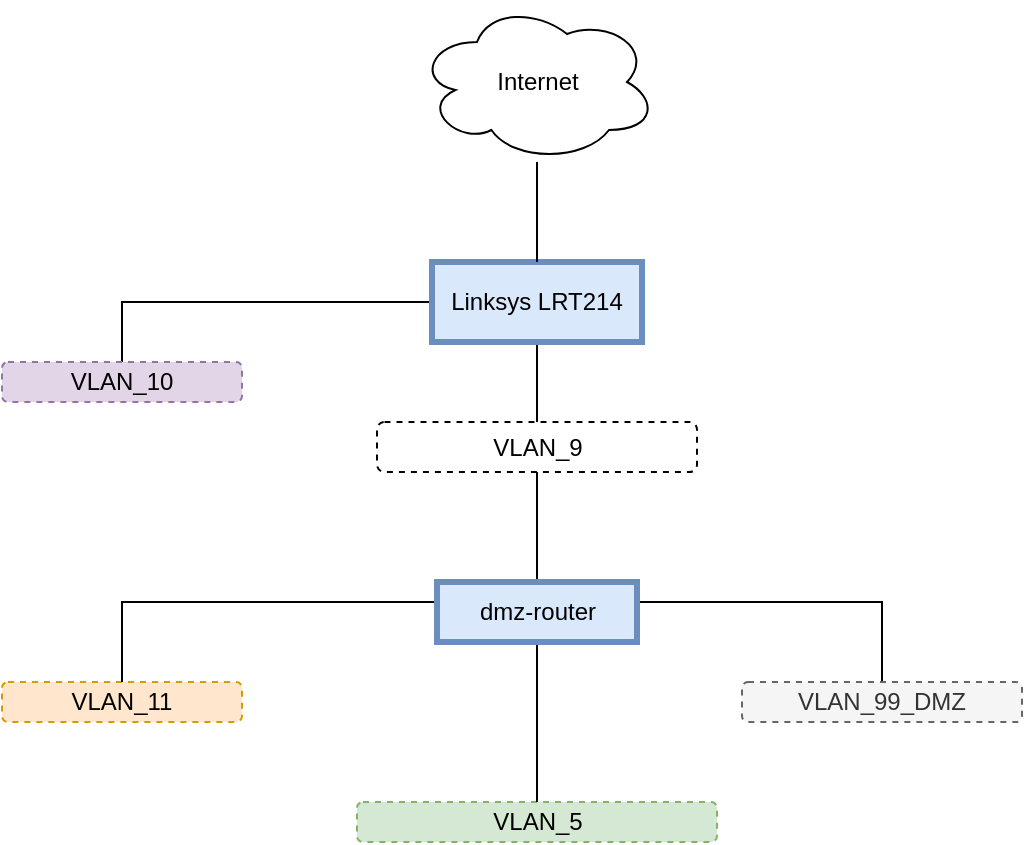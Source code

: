 <mxfile version="28.2.7" pages="3">
  <diagram name="NETWORK" id="A5-di1jbfSgZtlbiAxzU">
    <mxGraphModel dx="1245" dy="974" grid="1" gridSize="10" guides="1" tooltips="1" connect="1" arrows="1" fold="1" page="1" pageScale="1" pageWidth="827" pageHeight="1169" math="0" shadow="0">
      <root>
        <mxCell id="0" />
        <mxCell id="1" parent="0" />
        <mxCell id="GGMlQo3JAWAbgcUU_75u-1" value="&lt;div&gt;Internet&lt;/div&gt;" style="ellipse;shape=cloud;whiteSpace=wrap;html=1;" parent="1" vertex="1">
          <mxGeometry x="337.5" y="30" width="120" height="80" as="geometry" />
        </mxCell>
        <mxCell id="nOJs0ttcWJyxmX2IfKug-4" style="edgeStyle=orthogonalEdgeStyle;rounded=0;orthogonalLoop=1;jettySize=auto;html=1;endArrow=none;endFill=0;" parent="1" source="GGMlQo3JAWAbgcUU_75u-2" target="nOJs0ttcWJyxmX2IfKug-3" edge="1">
          <mxGeometry relative="1" as="geometry" />
        </mxCell>
        <mxCell id="nOJs0ttcWJyxmX2IfKug-17" style="edgeStyle=orthogonalEdgeStyle;rounded=0;orthogonalLoop=1;jettySize=auto;html=1;endArrow=none;endFill=0;" parent="1" source="GGMlQo3JAWAbgcUU_75u-2" target="nOJs0ttcWJyxmX2IfKug-6" edge="1">
          <mxGeometry relative="1" as="geometry" />
        </mxCell>
        <mxCell id="GGMlQo3JAWAbgcUU_75u-2" value="Linksys&amp;nbsp;LRT214" style="rounded=0;whiteSpace=wrap;html=1;fillColor=#dae8fc;strokeColor=#6c8ebf;strokeWidth=3;" parent="1" vertex="1">
          <mxGeometry x="345" y="160" width="105" height="40" as="geometry" />
        </mxCell>
        <mxCell id="Ashis0YqYYxl_0CrlUdH-1" value="" style="endArrow=none;html=1;rounded=0;" parent="1" source="GGMlQo3JAWAbgcUU_75u-2" target="GGMlQo3JAWAbgcUU_75u-1" edge="1">
          <mxGeometry width="50" height="50" relative="1" as="geometry">
            <mxPoint x="540" y="180" as="sourcePoint" />
            <mxPoint x="640" y="120" as="targetPoint" />
          </mxGeometry>
        </mxCell>
        <mxCell id="nOJs0ttcWJyxmX2IfKug-1" value="&lt;div&gt;VLAN_5&lt;/div&gt;" style="rounded=1;whiteSpace=wrap;html=1;fillColor=#d5e8d4;strokeColor=#82b366;dashed=1;" parent="1" vertex="1">
          <mxGeometry x="307.5" y="430" width="180" height="20" as="geometry" />
        </mxCell>
        <mxCell id="nOJs0ttcWJyxmX2IfKug-3" value="VLAN_10" style="rounded=1;whiteSpace=wrap;html=1;fillColor=#e1d5e7;strokeColor=#9673a6;gradientColor=none;dashed=1;" parent="1" vertex="1">
          <mxGeometry x="130" y="210" width="120" height="20" as="geometry" />
        </mxCell>
        <mxCell id="nOJs0ttcWJyxmX2IfKug-5" value="VLAN_11" style="rounded=1;whiteSpace=wrap;html=1;fillColor=#ffe6cc;strokeColor=#d79b00;dashed=1;" parent="1" vertex="1">
          <mxGeometry x="130" y="370" width="120" height="20" as="geometry" />
        </mxCell>
        <mxCell id="nOJs0ttcWJyxmX2IfKug-18" style="edgeStyle=orthogonalEdgeStyle;rounded=0;orthogonalLoop=1;jettySize=auto;html=1;endArrow=none;endFill=0;" parent="1" source="nOJs0ttcWJyxmX2IfKug-6" target="nOJs0ttcWJyxmX2IfKug-10" edge="1">
          <mxGeometry relative="1" as="geometry" />
        </mxCell>
        <mxCell id="nOJs0ttcWJyxmX2IfKug-6" value="VLAN_9" style="rounded=1;whiteSpace=wrap;html=1;dashed=1;" parent="1" vertex="1">
          <mxGeometry x="317.5" y="240" width="160" height="25" as="geometry" />
        </mxCell>
        <mxCell id="nOJs0ttcWJyxmX2IfKug-13" style="edgeStyle=orthogonalEdgeStyle;rounded=0;orthogonalLoop=1;jettySize=auto;html=1;endArrow=none;endFill=0;" parent="1" source="nOJs0ttcWJyxmX2IfKug-10" target="nOJs0ttcWJyxmX2IfKug-5" edge="1">
          <mxGeometry relative="1" as="geometry">
            <Array as="points">
              <mxPoint x="290" y="330" />
              <mxPoint x="290" y="330" />
            </Array>
          </mxGeometry>
        </mxCell>
        <mxCell id="nOJs0ttcWJyxmX2IfKug-22" style="edgeStyle=orthogonalEdgeStyle;rounded=0;orthogonalLoop=1;jettySize=auto;html=1;endArrow=none;endFill=0;" parent="1" source="nOJs0ttcWJyxmX2IfKug-10" target="nOJs0ttcWJyxmX2IfKug-19" edge="1">
          <mxGeometry relative="1" as="geometry">
            <Array as="points">
              <mxPoint x="570" y="330" />
            </Array>
          </mxGeometry>
        </mxCell>
        <mxCell id="3rA_MVom_MU4xYDFRrDd-1" style="edgeStyle=orthogonalEdgeStyle;rounded=0;orthogonalLoop=1;jettySize=auto;html=1;endArrow=none;endFill=0;" edge="1" parent="1" source="nOJs0ttcWJyxmX2IfKug-10" target="nOJs0ttcWJyxmX2IfKug-1">
          <mxGeometry relative="1" as="geometry" />
        </mxCell>
        <mxCell id="nOJs0ttcWJyxmX2IfKug-10" value="dmz-router" style="rounded=0;whiteSpace=wrap;html=1;strokeWidth=3;fillColor=#dae8fc;strokeColor=#6c8ebf;" parent="1" vertex="1">
          <mxGeometry x="347.5" y="320" width="100" height="30" as="geometry" />
        </mxCell>
        <mxCell id="nOJs0ttcWJyxmX2IfKug-19" value="&lt;div&gt;VLAN_99_DMZ&lt;/div&gt;" style="rounded=1;whiteSpace=wrap;html=1;dashed=1;fillColor=#f5f5f5;fontColor=#333333;strokeColor=#666666;" parent="1" vertex="1">
          <mxGeometry x="500" y="370" width="140" height="20" as="geometry" />
        </mxCell>
      </root>
    </mxGraphModel>
  </diagram>
  <diagram id="BvpbmBsT-GS0KtW41lCO" name="Knut Overview">
    <mxGraphModel dx="1245" dy="974" grid="1" gridSize="10" guides="1" tooltips="1" connect="1" arrows="1" fold="1" page="1" pageScale="1" pageWidth="1169" pageHeight="827" math="0" shadow="0">
      <root>
        <mxCell id="0" />
        <mxCell id="1" parent="0" />
        <mxCell id="s3CCRxZcd6HHJHEIpzvw-1" value="&lt;div&gt;Visual Arkiv&lt;/div&gt;&lt;div&gt;databas&lt;/div&gt;" style="shape=cylinder3;whiteSpace=wrap;html=1;boundedLbl=1;backgroundOutline=1;size=15;fillColor=#ffe6cc;strokeColor=#d79b00;strokeWidth=3;fontStyle=1;shadow=1;" vertex="1" parent="1">
          <mxGeometry x="130" y="590" width="105" height="70" as="geometry" />
        </mxCell>
        <mxCell id="s3CCRxZcd6HHJHEIpzvw-2" value="Importmapp" style="rounded=1;whiteSpace=wrap;html=1;fillColor=#dae8fc;strokeColor=#6c8ebf;strokeWidth=3;fontStyle=1;shadow=1;" vertex="1" parent="1">
          <mxGeometry x="295" y="440" width="85" height="44" as="geometry" />
        </mxCell>
        <mxCell id="s3CCRxZcd6HHJHEIpzvw-24" style="edgeStyle=orthogonalEdgeStyle;rounded=0;orthogonalLoop=1;jettySize=auto;html=1;" edge="1" parent="1" source="s3CCRxZcd6HHJHEIpzvw-3" target="s3CCRxZcd6HHJHEIpzvw-23">
          <mxGeometry relative="1" as="geometry" />
        </mxCell>
        <mxCell id="s3CCRxZcd6HHJHEIpzvw-25" style="edgeStyle=orthogonalEdgeStyle;rounded=0;orthogonalLoop=1;jettySize=auto;html=1;" edge="1" parent="1" source="s3CCRxZcd6HHJHEIpzvw-3" target="s3CCRxZcd6HHJHEIpzvw-22">
          <mxGeometry relative="1" as="geometry">
            <Array as="points">
              <mxPoint x="760" y="503" />
              <mxPoint x="840" y="503" />
            </Array>
          </mxGeometry>
        </mxCell>
        <mxCell id="s3CCRxZcd6HHJHEIpzvw-3" value="KNUT + UV" style="rounded=1;strokeWidth=3;shadow=1;fillColor=#dae8fc;strokeColor=#6c8ebf;fontStyle=1;" vertex="1" parent="1">
          <mxGeometry x="690" y="440" width="140" height="36" as="geometry" />
        </mxCell>
        <mxCell id="s3CCRxZcd6HHJHEIpzvw-5" style="edgeStyle=orthogonalEdgeStyle;rounded=0;orthogonalLoop=1;jettySize=auto;html=1;shadow=1;strokeWidth=2;curved=1;" edge="1" parent="1" source="s3CCRxZcd6HHJHEIpzvw-4" target="s3CCRxZcd6HHJHEIpzvw-1">
          <mxGeometry relative="1" as="geometry">
            <Array as="points">
              <mxPoint x="133" y="640" />
            </Array>
          </mxGeometry>
        </mxCell>
        <mxCell id="s3CCRxZcd6HHJHEIpzvw-6" style="edgeStyle=orthogonalEdgeStyle;rounded=0;orthogonalLoop=1;jettySize=auto;html=1;shadow=1;curved=1;strokeWidth=2;endArrow=none;endFill=0;startArrow=classic;startFill=1;" edge="1" parent="1" source="s3CCRxZcd6HHJHEIpzvw-4" target="s3CCRxZcd6HHJHEIpzvw-2">
          <mxGeometry relative="1" as="geometry">
            <mxPoint x="410" y="580" as="sourcePoint" />
            <mxPoint x="450" y="410" as="targetPoint" />
            <Array as="points">
              <mxPoint x="370" y="540" />
              <mxPoint x="338" y="540" />
            </Array>
          </mxGeometry>
        </mxCell>
        <mxCell id="s3CCRxZcd6HHJHEIpzvw-8" style="edgeStyle=orthogonalEdgeStyle;rounded=0;orthogonalLoop=1;jettySize=auto;html=1;strokeWidth=2;shadow=1;curved=1;" edge="1" parent="1" source="s3CCRxZcd6HHJHEIpzvw-4" target="s3CCRxZcd6HHJHEIpzvw-7">
          <mxGeometry relative="1" as="geometry">
            <Array as="points">
              <mxPoint x="560" y="640" />
            </Array>
          </mxGeometry>
        </mxCell>
        <mxCell id="s3CCRxZcd6HHJHEIpzvw-10" style="edgeStyle=orthogonalEdgeStyle;rounded=0;orthogonalLoop=1;jettySize=auto;html=1;strokeWidth=2;shadow=1;curved=1;" edge="1" parent="1" source="s3CCRxZcd6HHJHEIpzvw-4" target="s3CCRxZcd6HHJHEIpzvw-9">
          <mxGeometry relative="1" as="geometry">
            <Array as="points">
              <mxPoint x="380" y="750" />
            </Array>
          </mxGeometry>
        </mxCell>
        <mxCell id="s3CCRxZcd6HHJHEIpzvw-4" value="Tjänst för import av bilder" style="rounded=1;whiteSpace=wrap;html=1;fontStyle=1;strokeWidth=3;fontSize=14;fillColor=#f5f5f5;fontColor=#333333;strokeColor=#666666;glass=0;shadow=1;" vertex="1" parent="1">
          <mxGeometry x="290" y="600" width="150" height="60" as="geometry" />
        </mxCell>
        <mxCell id="s3CCRxZcd6HHJHEIpzvw-7" value="&lt;div&gt;VVV databas&lt;/div&gt;" style="shape=cylinder3;whiteSpace=wrap;html=1;boundedLbl=1;backgroundOutline=1;size=15;fillColor=#ffe6cc;strokeColor=#d79b00;strokeWidth=3;fontStyle=1" vertex="1" parent="1">
          <mxGeometry x="510" y="600" width="60" height="80" as="geometry" />
        </mxCell>
        <mxCell id="s3CCRxZcd6HHJHEIpzvw-9" value="iRODS" style="ellipse;whiteSpace=wrap;html=1;fontStyle=1;fontSize=14;strokeWidth=3;fillColor=#e1d5e7;strokeColor=#9673a6;shadow=1;" vertex="1" parent="1">
          <mxGeometry x="480" y="710" width="120" height="80" as="geometry" />
        </mxCell>
        <mxCell id="s3CCRxZcd6HHJHEIpzvw-13" style="edgeStyle=orthogonalEdgeStyle;rounded=0;orthogonalLoop=1;jettySize=auto;html=1;strokeWidth=2;shadow=1;curved=1;startArrow=none;startFill=0;" edge="1" parent="1" source="s3CCRxZcd6HHJHEIpzvw-11" target="s3CCRxZcd6HHJHEIpzvw-1">
          <mxGeometry relative="1" as="geometry" />
        </mxCell>
        <mxCell id="s3CCRxZcd6HHJHEIpzvw-11" value="&lt;div&gt;Visual Arkiv&lt;/div&gt;" style="whiteSpace=wrap;html=1;aspect=fixed;strokeWidth=3;fillColor=#dae8fc;strokeColor=#6c8ebf;shadow=1;rounded=1;fontStyle=1" vertex="1" parent="1">
          <mxGeometry x="150.5" y="420" width="64" height="64" as="geometry" />
        </mxCell>
        <mxCell id="s3CCRxZcd6HHJHEIpzvw-12" value="" style="endArrow=none;dashed=1;html=1;rounded=0;strokeWidth=3;" edge="1" parent="1">
          <mxGeometry width="50" height="50" relative="1" as="geometry">
            <mxPoint x="90" y="494" as="sourcePoint" />
            <mxPoint x="940" y="494" as="targetPoint" />
          </mxGeometry>
        </mxCell>
        <mxCell id="s3CCRxZcd6HHJHEIpzvw-20" style="edgeStyle=orthogonalEdgeStyle;rounded=0;orthogonalLoop=1;jettySize=auto;html=1;strokeWidth=2;curved=1;" edge="1" parent="1" source="s3CCRxZcd6HHJHEIpzvw-15" target="s3CCRxZcd6HHJHEIpzvw-7">
          <mxGeometry relative="1" as="geometry">
            <Array as="points">
              <mxPoint x="630" y="630" />
              <mxPoint x="630" y="630" />
            </Array>
          </mxGeometry>
        </mxCell>
        <mxCell id="s3CCRxZcd6HHJHEIpzvw-26" style="edgeStyle=orthogonalEdgeStyle;rounded=0;orthogonalLoop=1;jettySize=auto;html=1;strokeWidth=2;" edge="1" parent="1" source="s3CCRxZcd6HHJHEIpzvw-15" target="s3CCRxZcd6HHJHEIpzvw-23">
          <mxGeometry relative="1" as="geometry" />
        </mxCell>
        <mxCell id="s3CCRxZcd6HHJHEIpzvw-28" style="edgeStyle=orthogonalEdgeStyle;rounded=0;orthogonalLoop=1;jettySize=auto;html=1;curved=1;strokeWidth=2;" edge="1" parent="1" source="s3CCRxZcd6HHJHEIpzvw-15" target="s3CCRxZcd6HHJHEIpzvw-21">
          <mxGeometry relative="1" as="geometry" />
        </mxCell>
        <mxCell id="s3CCRxZcd6HHJHEIpzvw-15" value="VVV-tjänst" style="rounded=1;whiteSpace=wrap;html=1;fontStyle=1;strokeWidth=3;fontSize=14;fillColor=#f5f5f5;fontColor=#333333;strokeColor=#666666;glass=0;shadow=1;" vertex="1" parent="1">
          <mxGeometry x="635" y="595" width="110" height="60" as="geometry" />
        </mxCell>
        <mxCell id="s3CCRxZcd6HHJHEIpzvw-17" style="edgeStyle=orthogonalEdgeStyle;rounded=0;orthogonalLoop=1;jettySize=auto;html=1;dashed=1;dashPattern=8 8;curved=1;" edge="1" parent="1" source="s3CCRxZcd6HHJHEIpzvw-16" target="s3CCRxZcd6HHJHEIpzvw-11">
          <mxGeometry relative="1" as="geometry" />
        </mxCell>
        <mxCell id="s3CCRxZcd6HHJHEIpzvw-18" style="edgeStyle=orthogonalEdgeStyle;rounded=0;orthogonalLoop=1;jettySize=auto;html=1;curved=1;dashed=1;dashPattern=8 8;" edge="1" parent="1" source="s3CCRxZcd6HHJHEIpzvw-16" target="s3CCRxZcd6HHJHEIpzvw-2">
          <mxGeometry relative="1" as="geometry" />
        </mxCell>
        <mxCell id="s3CCRxZcd6HHJHEIpzvw-19" style="edgeStyle=orthogonalEdgeStyle;rounded=0;orthogonalLoop=1;jettySize=auto;html=1;curved=1;dashed=1;dashPattern=8 8;" edge="1" parent="1" source="s3CCRxZcd6HHJHEIpzvw-16" target="s3CCRxZcd6HHJHEIpzvw-3">
          <mxGeometry relative="1" as="geometry">
            <Array as="points">
              <mxPoint x="760" y="320" />
            </Array>
          </mxGeometry>
        </mxCell>
        <mxCell id="s3CCRxZcd6HHJHEIpzvw-16" value="Arkivarie" style="shape=umlActor;verticalLabelPosition=bottom;verticalAlign=top;html=1;outlineConnect=0;fontStyle=1;strokeWidth=2;shadow=1;perimeterSpacing=0;" vertex="1" parent="1">
          <mxGeometry x="510" y="290" width="30" height="60" as="geometry" />
        </mxCell>
        <mxCell id="s3CCRxZcd6HHJHEIpzvw-29" style="edgeStyle=orthogonalEdgeStyle;rounded=0;orthogonalLoop=1;jettySize=auto;html=1;strokeWidth=2;" edge="1" parent="1" source="s3CCRxZcd6HHJHEIpzvw-21" target="s3CCRxZcd6HHJHEIpzvw-22">
          <mxGeometry relative="1" as="geometry">
            <Array as="points">
              <mxPoint x="840" y="580" />
              <mxPoint x="840" y="580" />
            </Array>
          </mxGeometry>
        </mxCell>
        <mxCell id="s3CCRxZcd6HHJHEIpzvw-21" value="Cantaloupe&lt;br&gt;Image Server" style="rounded=1;whiteSpace=wrap;html=1;fontStyle=1;strokeWidth=3;fontSize=14;fillColor=#f5f5f5;fontColor=#333333;strokeColor=#666666;glass=0;shadow=1;" vertex="1" parent="1">
          <mxGeometry x="790" y="595" width="120" height="60" as="geometry" />
        </mxCell>
        <mxCell id="s3CCRxZcd6HHJHEIpzvw-22" value="Image API" style="rounded=0;whiteSpace=wrap;html=1;" vertex="1" parent="1">
          <mxGeometry x="790" y="530" width="110" height="30" as="geometry" />
        </mxCell>
        <mxCell id="s3CCRxZcd6HHJHEIpzvw-23" value="Presentation API" style="rounded=0;whiteSpace=wrap;html=1;" vertex="1" parent="1">
          <mxGeometry x="630" y="530" width="120" height="30" as="geometry" />
        </mxCell>
        <mxCell id="s3CCRxZcd6HHJHEIpzvw-27" style="edgeStyle=orthogonalEdgeStyle;rounded=0;orthogonalLoop=1;jettySize=auto;html=1;curved=1;strokeWidth=2;shadow=1;" edge="1" parent="1" target="s3CCRxZcd6HHJHEIpzvw-15">
          <mxGeometry relative="1" as="geometry">
            <mxPoint x="600" y="762.17" as="sourcePoint" />
            <mxPoint x="730" y="710" as="targetPoint" />
            <Array as="points">
              <mxPoint x="690" y="762" />
            </Array>
          </mxGeometry>
        </mxCell>
        <mxCell id="s3CCRxZcd6HHJHEIpzvw-30" value="&lt;div&gt;IIIF&lt;/div&gt;" style="text;html=1;whiteSpace=wrap;strokeColor=none;fillColor=default;align=center;verticalAlign=middle;rounded=0;fontStyle=1" vertex="1" parent="1">
          <mxGeometry x="750" y="530" width="40" height="30" as="geometry" />
        </mxCell>
      </root>
    </mxGraphModel>
  </diagram>
  <diagram id="zQ9fu-3KxlepWOgWoqc7" name="Knut process">
    <mxGraphModel dx="1544" dy="940" grid="0" gridSize="10" guides="1" tooltips="1" connect="1" arrows="1" fold="1" page="1" pageScale="1" pageWidth="1654" pageHeight="1169" math="0" shadow="0">
      <root>
        <mxCell id="0" />
        <mxCell id="1" parent="0" />
        <mxCell id="F2_LjRGH-CPw1KQPRlsu-1" value="Arkivarie" style="swimlane;html=1;startSize=20;fontStyle=0;collapsible=0;horizontal=0;swimlaneLine=1;swimlaneFillColor=#ffffff;strokeWidth=2;whiteSpace=wrap;" vertex="1" parent="1">
          <mxGeometry x="80" y="80" width="1240" height="219" as="geometry" />
        </mxCell>
        <mxCell id="F2_LjRGH-CPw1KQPRlsu-2" style="edgeStyle=orthogonalEdgeStyle;rounded=0;orthogonalLoop=1;jettySize=auto;html=1;" edge="1" parent="F2_LjRGH-CPw1KQPRlsu-1" source="F2_LjRGH-CPw1KQPRlsu-3" target="F2_LjRGH-CPw1KQPRlsu-7">
          <mxGeometry relative="1" as="geometry" />
        </mxCell>
        <mxCell id="F2_LjRGH-CPw1KQPRlsu-3" value="Skapa&lt;br&gt;länk" style="points=[[0.25,0,0],[0.5,0,0],[0.75,0,0],[1,0.25,0],[1,0.5,0],[1,0.75,0],[0.75,1,0],[0.5,1,0],[0.25,1,0],[0,0.75,0],[0,0.5,0],[0,0.25,0]];shape=mxgraph.bpmn.task2;whiteSpace=wrap;rectStyle=rounded;size=10;html=1;container=1;expand=0;collapsible=0;taskMarker=abstract;fontStyle=1;strokeWidth=2;" vertex="1" parent="F2_LjRGH-CPw1KQPRlsu-1">
          <mxGeometry x="600" y="45" width="120" height="80" as="geometry" />
        </mxCell>
        <mxCell id="F2_LjRGH-CPw1KQPRlsu-4" value="" style="points=[[0.145,0.145,0],[0.5,0,0],[0.855,0.145,0],[1,0.5,0],[0.855,0.855,0],[0.5,1,0],[0.145,0.855,0],[0,0.5,0]];shape=mxgraph.bpmn.event;html=1;verticalLabelPosition=bottom;labelBackgroundColor=#ffffff;verticalAlign=top;align=center;perimeter=ellipsePerimeter;outlineConnect=0;aspect=fixed;outline=end;symbol=terminate;" vertex="1" parent="F2_LjRGH-CPw1KQPRlsu-1">
          <mxGeometry x="1160" y="60" width="50" height="50" as="geometry" />
        </mxCell>
        <mxCell id="F2_LjRGH-CPw1KQPRlsu-5" style="edgeStyle=orthogonalEdgeStyle;rounded=0;orthogonalLoop=1;jettySize=auto;html=1;" edge="1" parent="F2_LjRGH-CPw1KQPRlsu-1" source="F2_LjRGH-CPw1KQPRlsu-7" target="F2_LjRGH-CPw1KQPRlsu-9">
          <mxGeometry relative="1" as="geometry">
            <Array as="points">
              <mxPoint x="775" y="160" />
            </Array>
          </mxGeometry>
        </mxCell>
        <mxCell id="F2_LjRGH-CPw1KQPRlsu-6" style="edgeStyle=orthogonalEdgeStyle;rounded=0;orthogonalLoop=1;jettySize=auto;html=1;" edge="1" parent="F2_LjRGH-CPw1KQPRlsu-1" source="F2_LjRGH-CPw1KQPRlsu-7" target="F2_LjRGH-CPw1KQPRlsu-13">
          <mxGeometry relative="1" as="geometry" />
        </mxCell>
        <mxCell id="F2_LjRGH-CPw1KQPRlsu-7" value="" style="points=[[0.25,0.25,0],[0.5,0,0],[0.75,0.25,0],[1,0.5,0],[0.75,0.75,0],[0.5,1,0],[0.25,0.75,0],[0,0.5,0]];shape=mxgraph.bpmn.gateway2;html=1;verticalLabelPosition=bottom;labelBackgroundColor=#ffffff;verticalAlign=top;align=center;perimeter=rhombusPerimeter;outlineConnect=0;outline=none;symbol=none;gwType=exclusive;" vertex="1" parent="F2_LjRGH-CPw1KQPRlsu-1">
          <mxGeometry x="750" y="60" width="50" height="50" as="geometry" />
        </mxCell>
        <mxCell id="F2_LjRGH-CPw1KQPRlsu-8" style="edgeStyle=orthogonalEdgeStyle;rounded=0;orthogonalLoop=1;jettySize=auto;html=1;" edge="1" parent="F2_LjRGH-CPw1KQPRlsu-1" source="F2_LjRGH-CPw1KQPRlsu-9" target="F2_LjRGH-CPw1KQPRlsu-13">
          <mxGeometry relative="1" as="geometry" />
        </mxCell>
        <mxCell id="F2_LjRGH-CPw1KQPRlsu-9" value="Hämta&lt;br&gt;försättsblad" style="points=[[0.25,0,0],[0.5,0,0],[0.75,0,0],[1,0.25,0],[1,0.5,0],[1,0.75,0],[0.75,1,0],[0.5,1,0],[0.25,1,0],[0,0.75,0],[0,0.5,0],[0,0.25,0]];shape=mxgraph.bpmn.task2;whiteSpace=wrap;rectStyle=rounded;size=10;html=1;container=1;expand=0;collapsible=0;taskMarker=abstract;fontStyle=1;strokeWidth=2;" vertex="1" parent="F2_LjRGH-CPw1KQPRlsu-1">
          <mxGeometry x="810" y="125" width="120" height="80" as="geometry" />
        </mxCell>
        <mxCell id="F2_LjRGH-CPw1KQPRlsu-10" style="edgeStyle=orthogonalEdgeStyle;rounded=0;orthogonalLoop=1;jettySize=auto;html=1;" edge="1" parent="F2_LjRGH-CPw1KQPRlsu-1" source="F2_LjRGH-CPw1KQPRlsu-11" target="F2_LjRGH-CPw1KQPRlsu-4">
          <mxGeometry relative="1" as="geometry" />
        </mxCell>
        <mxCell id="F2_LjRGH-CPw1KQPRlsu-11" value="Kopiera bilder&lt;br&gt;&lt;div&gt;till importmappen&lt;/div&gt;" style="points=[[0.25,0,0],[0.5,0,0],[0.75,0,0],[1,0.25,0],[1,0.5,0],[1,0.75,0],[0.75,1,0],[0.5,1,0],[0.25,1,0],[0,0.75,0],[0,0.5,0],[0,0.25,0]];shape=mxgraph.bpmn.task2;whiteSpace=wrap;rectStyle=rounded;size=10;html=1;container=1;expand=0;collapsible=0;taskMarker=abstract;fontStyle=1;strokeWidth=2;" vertex="1" parent="F2_LjRGH-CPw1KQPRlsu-1">
          <mxGeometry x="1010" y="45" width="120" height="80" as="geometry" />
        </mxCell>
        <mxCell id="F2_LjRGH-CPw1KQPRlsu-12" style="edgeStyle=orthogonalEdgeStyle;rounded=0;orthogonalLoop=1;jettySize=auto;html=1;" edge="1" parent="F2_LjRGH-CPw1KQPRlsu-1" source="F2_LjRGH-CPw1KQPRlsu-13" target="F2_LjRGH-CPw1KQPRlsu-11">
          <mxGeometry relative="1" as="geometry" />
        </mxCell>
        <mxCell id="F2_LjRGH-CPw1KQPRlsu-13" value="" style="points=[[0.25,0.25,0],[0.5,0,0],[0.75,0.25,0],[1,0.5,0],[0.75,0.75,0],[0.5,1,0],[0.25,0.75,0],[0,0.5,0]];shape=mxgraph.bpmn.gateway2;html=1;verticalLabelPosition=bottom;labelBackgroundColor=#ffffff;verticalAlign=top;align=center;perimeter=rhombusPerimeter;outlineConnect=0;outline=none;symbol=none;gwType=exclusive;" vertex="1" parent="F2_LjRGH-CPw1KQPRlsu-1">
          <mxGeometry x="940" y="60" width="50" height="50" as="geometry" />
        </mxCell>
        <mxCell id="F2_LjRGH-CPw1KQPRlsu-14" value="" style="points=[[0.145,0.145,0],[0.5,0,0],[0.855,0.145,0],[1,0.5,0],[0.855,0.855,0],[0.5,1,0],[0.145,0.855,0],[0,0.5,0]];shape=mxgraph.bpmn.event;html=1;verticalLabelPosition=bottom;labelBackgroundColor=#ffffff;verticalAlign=top;align=center;perimeter=ellipsePerimeter;outlineConnect=0;aspect=fixed;outline=standard;symbol=general;strokeWidth=2;" vertex="1" parent="F2_LjRGH-CPw1KQPRlsu-1">
          <mxGeometry x="70" y="60" width="50" height="50" as="geometry" />
        </mxCell>
        <mxCell id="F2_LjRGH-CPw1KQPRlsu-15" value="Scanna&lt;br&gt;&lt;div&gt;volym&lt;/div&gt;" style="points=[[0.25,0,0],[0.5,0,0],[0.75,0,0],[1,0.25,0],[1,0.5,0],[1,0.75,0],[0.75,1,0],[0.5,1,0],[0.25,1,0],[0,0.75,0],[0,0.5,0],[0,0.25,0]];shape=mxgraph.bpmn.task2;whiteSpace=wrap;rectStyle=rounded;size=10;html=1;container=1;expand=0;collapsible=0;taskMarker=abstract;fontStyle=1;strokeWidth=2;" vertex="1" parent="F2_LjRGH-CPw1KQPRlsu-1">
          <mxGeometry x="300" y="45" width="120" height="80" as="geometry" />
        </mxCell>
        <mxCell id="F2_LjRGH-CPw1KQPRlsu-16" value="Skapa&lt;br&gt;importmapp" style="points=[[0.25,0,0],[0.5,0,0],[0.75,0,0],[1,0.25,0],[1,0.5,0],[1,0.75,0],[0.75,1,0],[0.5,1,0],[0.25,1,0],[0,0.75,0],[0,0.5,0],[0,0.25,0]];shape=mxgraph.bpmn.task2;whiteSpace=wrap;rectStyle=rounded;size=10;html=1;container=1;expand=0;collapsible=0;taskMarker=abstract;fontStyle=1;strokeWidth=2;" vertex="1" parent="F2_LjRGH-CPw1KQPRlsu-1">
          <mxGeometry x="450" y="45" width="120" height="80" as="geometry" />
        </mxCell>
        <mxCell id="F2_LjRGH-CPw1KQPRlsu-17" style="edgeStyle=orthogonalEdgeStyle;rounded=0;orthogonalLoop=1;jettySize=auto;html=1;" edge="1" parent="F2_LjRGH-CPw1KQPRlsu-1" source="F2_LjRGH-CPw1KQPRlsu-15" target="F2_LjRGH-CPw1KQPRlsu-16">
          <mxGeometry relative="1" as="geometry" />
        </mxCell>
        <mxCell id="F2_LjRGH-CPw1KQPRlsu-18" style="edgeStyle=orthogonalEdgeStyle;rounded=0;orthogonalLoop=1;jettySize=auto;html=1;" edge="1" parent="F2_LjRGH-CPw1KQPRlsu-1" source="F2_LjRGH-CPw1KQPRlsu-16" target="F2_LjRGH-CPw1KQPRlsu-3">
          <mxGeometry relative="1" as="geometry" />
        </mxCell>
        <mxCell id="F2_LjRGH-CPw1KQPRlsu-19" style="edgeStyle=orthogonalEdgeStyle;rounded=0;orthogonalLoop=1;jettySize=auto;html=1;" edge="1" parent="1" source="F2_LjRGH-CPw1KQPRlsu-14" target="F2_LjRGH-CPw1KQPRlsu-22">
          <mxGeometry relative="1" as="geometry" />
        </mxCell>
        <mxCell id="F2_LjRGH-CPw1KQPRlsu-20" style="edgeStyle=orthogonalEdgeStyle;rounded=0;orthogonalLoop=1;jettySize=auto;html=1;dashed=1;" edge="1" parent="1" source="F2_LjRGH-CPw1KQPRlsu-22" target="F2_LjRGH-CPw1KQPRlsu-23">
          <mxGeometry relative="1" as="geometry" />
        </mxCell>
        <mxCell id="F2_LjRGH-CPw1KQPRlsu-21" style="edgeStyle=orthogonalEdgeStyle;rounded=0;orthogonalLoop=1;jettySize=auto;html=1;" edge="1" parent="1" source="F2_LjRGH-CPw1KQPRlsu-22" target="F2_LjRGH-CPw1KQPRlsu-15">
          <mxGeometry relative="1" as="geometry" />
        </mxCell>
        <mxCell id="F2_LjRGH-CPw1KQPRlsu-22" value="Registrera&lt;br&gt;volym" style="points=[[0.25,0,0],[0.5,0,0],[0.75,0,0],[1,0.25,0],[1,0.5,0],[1,0.75,0],[0.75,1,0],[0.5,1,0],[0.25,1,0],[0,0.75,0],[0,0.5,0],[0,0.25,0]];shape=mxgraph.bpmn.task2;whiteSpace=wrap;rectStyle=rounded;size=10;html=1;container=1;expand=0;collapsible=0;taskMarker=abstract;fontStyle=1;strokeWidth=2;" vertex="1" parent="1">
          <mxGeometry x="230" y="128" width="120" height="80" as="geometry" />
        </mxCell>
        <mxCell id="F2_LjRGH-CPw1KQPRlsu-23" value="Visual Arkiv" style="shape=datastore;html=1;labelPosition=center;verticalLabelPosition=bottom;align=center;verticalAlign=top;strokeWidth=2;fontStyle=1" vertex="1" parent="1">
          <mxGeometry x="255" y="333" width="70" height="60" as="geometry" />
        </mxCell>
        <mxCell id="F2_LjRGH-CPw1KQPRlsu-24" style="edgeStyle=orthogonalEdgeStyle;rounded=0;orthogonalLoop=1;jettySize=auto;html=1;" edge="1" parent="1" source="F2_LjRGH-CPw1KQPRlsu-15" target="F2_LjRGH-CPw1KQPRlsu-27">
          <mxGeometry relative="1" as="geometry">
            <mxPoint x="460" y="333" as="targetPoint" />
          </mxGeometry>
        </mxCell>
        <mxCell id="F2_LjRGH-CPw1KQPRlsu-25" value="Visual Arkiv" style="shape=datastore;html=1;labelPosition=center;verticalLabelPosition=bottom;align=center;verticalAlign=top;strokeWidth=2;fontStyle=1" vertex="1" parent="1">
          <mxGeometry x="705" y="333" width="70" height="60" as="geometry" />
        </mxCell>
        <mxCell id="F2_LjRGH-CPw1KQPRlsu-26" style="edgeStyle=orthogonalEdgeStyle;rounded=0;orthogonalLoop=1;jettySize=auto;html=1;" edge="1" parent="1" source="F2_LjRGH-CPw1KQPRlsu-3" target="F2_LjRGH-CPw1KQPRlsu-25">
          <mxGeometry relative="1" as="geometry">
            <mxPoint x="800" y="303" as="targetPoint" />
          </mxGeometry>
        </mxCell>
        <mxCell id="F2_LjRGH-CPw1KQPRlsu-27" value="" style="shape=mxgraph.bpmn.data2;labelPosition=center;verticalLabelPosition=bottom;align=center;verticalAlign=top;size=15;html=1;bpmnTransferType=output;isCollection=1;" vertex="1" parent="1">
          <mxGeometry x="420" y="333" width="40" height="60" as="geometry" />
        </mxCell>
        <mxCell id="F2_LjRGH-CPw1KQPRlsu-28" style="edgeStyle=orthogonalEdgeStyle;rounded=0;orthogonalLoop=1;jettySize=auto;html=1;" edge="1" parent="1" source="F2_LjRGH-CPw1KQPRlsu-29" target="F2_LjRGH-CPw1KQPRlsu-11">
          <mxGeometry relative="1" as="geometry" />
        </mxCell>
        <mxCell id="F2_LjRGH-CPw1KQPRlsu-29" value="" style="shape=mxgraph.bpmn.data2;labelPosition=center;verticalLabelPosition=bottom;align=center;verticalAlign=top;size=15;html=1;bpmnTransferType=input;isCollection=1;" vertex="1" parent="1">
          <mxGeometry x="1130" y="333" width="40" height="60" as="geometry" />
        </mxCell>
        <mxCell id="F2_LjRGH-CPw1KQPRlsu-30" value="" style="shape=mxgraph.bpmn.data2;labelPosition=center;verticalLabelPosition=bottom;align=center;verticalAlign=top;size=15;html=1;bpmnTransferType=output;" vertex="1" parent="1">
          <mxGeometry x="930" y="333" width="40" height="60" as="geometry" />
        </mxCell>
        <mxCell id="F2_LjRGH-CPw1KQPRlsu-31" style="edgeStyle=orthogonalEdgeStyle;rounded=0;orthogonalLoop=1;jettySize=auto;html=1;" edge="1" parent="1" source="F2_LjRGH-CPw1KQPRlsu-9" target="F2_LjRGH-CPw1KQPRlsu-30">
          <mxGeometry relative="1" as="geometry" />
        </mxCell>
      </root>
    </mxGraphModel>
  </diagram>
</mxfile>
